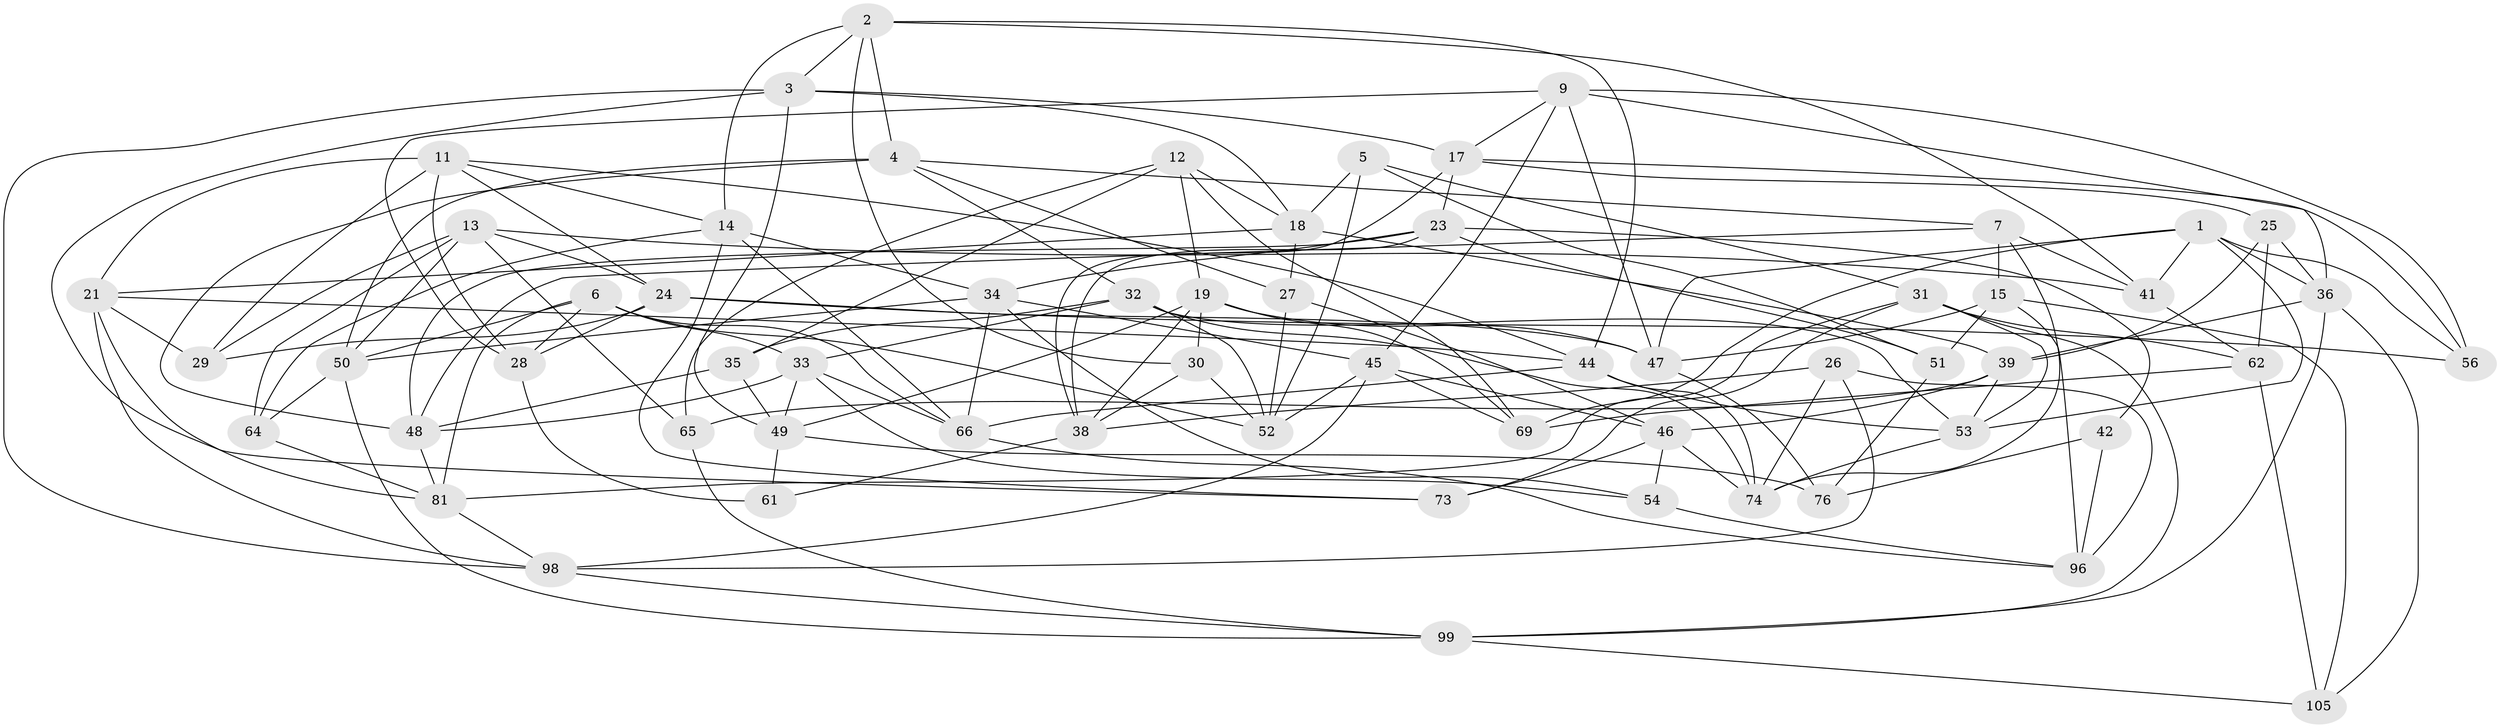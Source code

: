 // original degree distribution, {4: 1.0}
// Generated by graph-tools (version 1.1) at 2025/42/03/06/25 10:42:18]
// undirected, 61 vertices, 161 edges
graph export_dot {
graph [start="1"]
  node [color=gray90,style=filled];
  1 [super="+8"];
  2 [super="+22"];
  3 [super="+57"];
  4 [super="+16"];
  5;
  6 [super="+55"];
  7 [super="+10"];
  9 [super="+103"];
  11 [super="+60"];
  12 [super="+102"];
  13 [super="+40"];
  14 [super="+20"];
  15 [super="+70"];
  17 [super="+94"];
  18 [super="+86"];
  19 [super="+43"];
  21 [super="+67"];
  23 [super="+83"];
  24 [super="+68"];
  25;
  26;
  27;
  28 [super="+37"];
  29;
  30;
  31 [super="+75"];
  32 [super="+71"];
  33 [super="+88"];
  34 [super="+84"];
  35;
  36 [super="+58"];
  38 [super="+80"];
  39 [super="+93"];
  41 [super="+63"];
  42;
  44 [super="+72"];
  45 [super="+95"];
  46 [super="+78"];
  47 [super="+91"];
  48 [super="+77"];
  49 [super="+82"];
  50 [super="+104"];
  51;
  52 [super="+59"];
  53 [super="+92"];
  54;
  56;
  61;
  62 [super="+79"];
  64;
  65;
  66 [super="+87"];
  69 [super="+85"];
  73;
  74 [super="+90"];
  76;
  81 [super="+89"];
  96 [super="+97"];
  98 [super="+100"];
  99 [super="+101"];
  105;
  1 -- 56;
  1 -- 47;
  1 -- 36;
  1 -- 69;
  1 -- 53;
  1 -- 41;
  2 -- 30;
  2 -- 14;
  2 -- 41;
  2 -- 3;
  2 -- 4;
  2 -- 44;
  3 -- 73;
  3 -- 18;
  3 -- 49;
  3 -- 98;
  3 -- 17;
  4 -- 27;
  4 -- 48;
  4 -- 50;
  4 -- 32;
  4 -- 7;
  5 -- 51;
  5 -- 18;
  5 -- 31;
  5 -- 52;
  6 -- 28;
  6 -- 50;
  6 -- 33;
  6 -- 66;
  6 -- 52;
  6 -- 81;
  7 -- 48;
  7 -- 41;
  7 -- 15 [weight=2];
  7 -- 74;
  9 -- 45;
  9 -- 17;
  9 -- 36;
  9 -- 56;
  9 -- 28;
  9 -- 47;
  11 -- 28;
  11 -- 14;
  11 -- 24;
  11 -- 29;
  11 -- 44;
  11 -- 21;
  12 -- 19;
  12 -- 69 [weight=2];
  12 -- 65;
  12 -- 18;
  12 -- 35;
  13 -- 65;
  13 -- 24;
  13 -- 50;
  13 -- 64;
  13 -- 41;
  13 -- 29;
  14 -- 34;
  14 -- 73;
  14 -- 64;
  14 -- 66;
  15 -- 51;
  15 -- 96;
  15 -- 105;
  15 -- 47;
  17 -- 56;
  17 -- 25;
  17 -- 23;
  17 -- 38;
  18 -- 27;
  18 -- 39;
  18 -- 21;
  19 -- 30;
  19 -- 69;
  19 -- 38;
  19 -- 49;
  19 -- 47;
  21 -- 29;
  21 -- 98;
  21 -- 81;
  21 -- 44;
  23 -- 38;
  23 -- 42;
  23 -- 48;
  23 -- 34;
  23 -- 51;
  24 -- 47;
  24 -- 29;
  24 -- 56;
  24 -- 28;
  25 -- 36;
  25 -- 62;
  25 -- 39;
  26 -- 74;
  26 -- 98;
  26 -- 96;
  26 -- 38;
  27 -- 52;
  27 -- 46;
  28 -- 61 [weight=2];
  30 -- 52;
  30 -- 38;
  31 -- 62;
  31 -- 53;
  31 -- 73;
  31 -- 81;
  31 -- 99;
  32 -- 74;
  32 -- 52;
  32 -- 33;
  32 -- 35;
  32 -- 53;
  33 -- 66;
  33 -- 54;
  33 -- 48;
  33 -- 49;
  34 -- 66;
  34 -- 54;
  34 -- 50;
  34 -- 45;
  35 -- 49;
  35 -- 48;
  36 -- 105;
  36 -- 39;
  36 -- 99;
  38 -- 61;
  39 -- 53;
  39 -- 46;
  39 -- 65;
  41 -- 62 [weight=2];
  42 -- 76;
  42 -- 96 [weight=2];
  44 -- 66;
  44 -- 53;
  44 -- 74;
  45 -- 98;
  45 -- 46;
  45 -- 69;
  45 -- 52;
  46 -- 74;
  46 -- 73;
  46 -- 54;
  47 -- 76;
  48 -- 81;
  49 -- 76;
  49 -- 61;
  50 -- 64;
  50 -- 99;
  51 -- 76;
  53 -- 74;
  54 -- 96;
  62 -- 105;
  62 -- 69;
  64 -- 81;
  65 -- 99;
  66 -- 96;
  81 -- 98;
  98 -- 99;
  99 -- 105;
}
